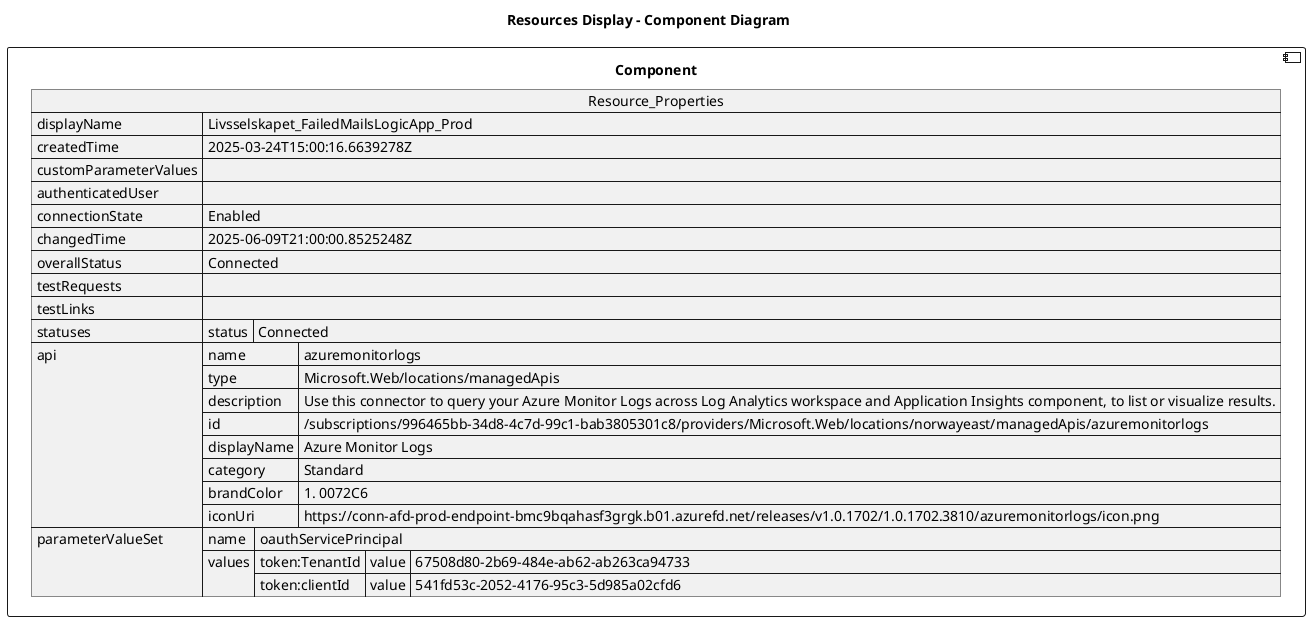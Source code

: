 @startuml

title Resources Display - Component Diagram

component Component {

json  Resource_Properties {
  "displayName": "Livsselskapet_FailedMailsLogicApp_Prod",
  "createdTime": "2025-03-24T15:00:16.6639278Z",
  "customParameterValues": {},
  "authenticatedUser": {},
  "connectionState": "Enabled",
  "changedTime": "2025-06-09T21:00:00.8525248Z",
  "overallStatus": "Connected",
  "testRequests": [],
  "testLinks": [],
  "statuses": [
    {
      "status": "Connected"
    }
  ],
  "api": {
    "name": "azuremonitorlogs",
    "type": "Microsoft.Web/locations/managedApis",
    "description": "Use this connector to query your Azure Monitor Logs across Log Analytics workspace and Application Insights component, to list or visualize results.",
    "id": "/subscriptions/996465bb-34d8-4c7d-99c1-bab3805301c8/providers/Microsoft.Web/locations/norwayeast/managedApis/azuremonitorlogs",
    "displayName": "Azure Monitor Logs",
    "category": "Standard",
    "brandColor": "#0072C6",
    "iconUri": "https://conn-afd-prod-endpoint-bmc9bqahasf3grgk.b01.azurefd.net/releases/v1.0.1702/1.0.1702.3810/azuremonitorlogs/icon.png"
  },
  "parameterValueSet": {
    "name": "oauthServicePrincipal",
    "values": {
      "token:TenantId": {
        "value": "67508d80-2b69-484e-ab62-ab263ca94733"
      },
      "token:clientId": {
        "value": "541fd53c-2052-4176-95c3-5d985a02cfd6"
      }
    }
  }
}
}
@enduml
